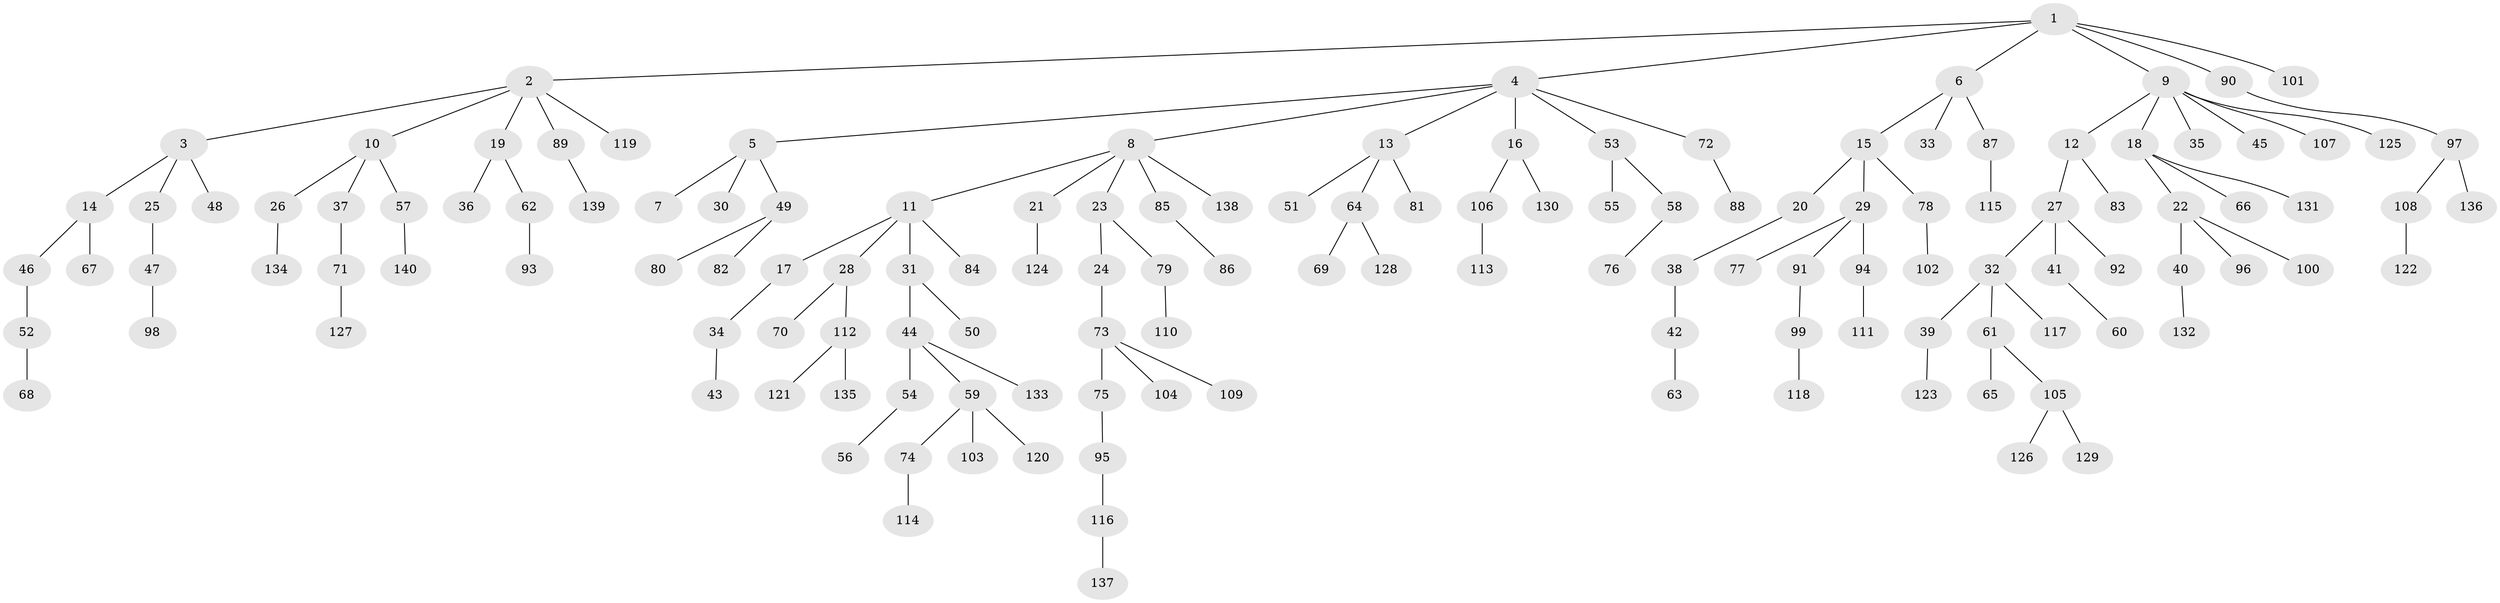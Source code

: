 // coarse degree distribution, {10: 0.02857142857142857, 3: 0.1, 2: 0.2857142857142857, 4: 0.02857142857142857, 7: 0.014285714285714285, 5: 0.014285714285714285, 1: 0.5285714285714286}
// Generated by graph-tools (version 1.1) at 2025/19/03/04/25 18:19:05]
// undirected, 140 vertices, 139 edges
graph export_dot {
graph [start="1"]
  node [color=gray90,style=filled];
  1;
  2;
  3;
  4;
  5;
  6;
  7;
  8;
  9;
  10;
  11;
  12;
  13;
  14;
  15;
  16;
  17;
  18;
  19;
  20;
  21;
  22;
  23;
  24;
  25;
  26;
  27;
  28;
  29;
  30;
  31;
  32;
  33;
  34;
  35;
  36;
  37;
  38;
  39;
  40;
  41;
  42;
  43;
  44;
  45;
  46;
  47;
  48;
  49;
  50;
  51;
  52;
  53;
  54;
  55;
  56;
  57;
  58;
  59;
  60;
  61;
  62;
  63;
  64;
  65;
  66;
  67;
  68;
  69;
  70;
  71;
  72;
  73;
  74;
  75;
  76;
  77;
  78;
  79;
  80;
  81;
  82;
  83;
  84;
  85;
  86;
  87;
  88;
  89;
  90;
  91;
  92;
  93;
  94;
  95;
  96;
  97;
  98;
  99;
  100;
  101;
  102;
  103;
  104;
  105;
  106;
  107;
  108;
  109;
  110;
  111;
  112;
  113;
  114;
  115;
  116;
  117;
  118;
  119;
  120;
  121;
  122;
  123;
  124;
  125;
  126;
  127;
  128;
  129;
  130;
  131;
  132;
  133;
  134;
  135;
  136;
  137;
  138;
  139;
  140;
  1 -- 2;
  1 -- 4;
  1 -- 6;
  1 -- 9;
  1 -- 90;
  1 -- 101;
  2 -- 3;
  2 -- 10;
  2 -- 19;
  2 -- 89;
  2 -- 119;
  3 -- 14;
  3 -- 25;
  3 -- 48;
  4 -- 5;
  4 -- 8;
  4 -- 13;
  4 -- 16;
  4 -- 53;
  4 -- 72;
  5 -- 7;
  5 -- 30;
  5 -- 49;
  6 -- 15;
  6 -- 33;
  6 -- 87;
  8 -- 11;
  8 -- 21;
  8 -- 23;
  8 -- 85;
  8 -- 138;
  9 -- 12;
  9 -- 18;
  9 -- 35;
  9 -- 45;
  9 -- 107;
  9 -- 125;
  10 -- 26;
  10 -- 37;
  10 -- 57;
  11 -- 17;
  11 -- 28;
  11 -- 31;
  11 -- 84;
  12 -- 27;
  12 -- 83;
  13 -- 51;
  13 -- 64;
  13 -- 81;
  14 -- 46;
  14 -- 67;
  15 -- 20;
  15 -- 29;
  15 -- 78;
  16 -- 106;
  16 -- 130;
  17 -- 34;
  18 -- 22;
  18 -- 66;
  18 -- 131;
  19 -- 36;
  19 -- 62;
  20 -- 38;
  21 -- 124;
  22 -- 40;
  22 -- 96;
  22 -- 100;
  23 -- 24;
  23 -- 79;
  24 -- 73;
  25 -- 47;
  26 -- 134;
  27 -- 32;
  27 -- 41;
  27 -- 92;
  28 -- 70;
  28 -- 112;
  29 -- 77;
  29 -- 91;
  29 -- 94;
  31 -- 44;
  31 -- 50;
  32 -- 39;
  32 -- 61;
  32 -- 117;
  34 -- 43;
  37 -- 71;
  38 -- 42;
  39 -- 123;
  40 -- 132;
  41 -- 60;
  42 -- 63;
  44 -- 54;
  44 -- 59;
  44 -- 133;
  46 -- 52;
  47 -- 98;
  49 -- 80;
  49 -- 82;
  52 -- 68;
  53 -- 55;
  53 -- 58;
  54 -- 56;
  57 -- 140;
  58 -- 76;
  59 -- 74;
  59 -- 103;
  59 -- 120;
  61 -- 65;
  61 -- 105;
  62 -- 93;
  64 -- 69;
  64 -- 128;
  71 -- 127;
  72 -- 88;
  73 -- 75;
  73 -- 104;
  73 -- 109;
  74 -- 114;
  75 -- 95;
  78 -- 102;
  79 -- 110;
  85 -- 86;
  87 -- 115;
  89 -- 139;
  90 -- 97;
  91 -- 99;
  94 -- 111;
  95 -- 116;
  97 -- 108;
  97 -- 136;
  99 -- 118;
  105 -- 126;
  105 -- 129;
  106 -- 113;
  108 -- 122;
  112 -- 121;
  112 -- 135;
  116 -- 137;
}
